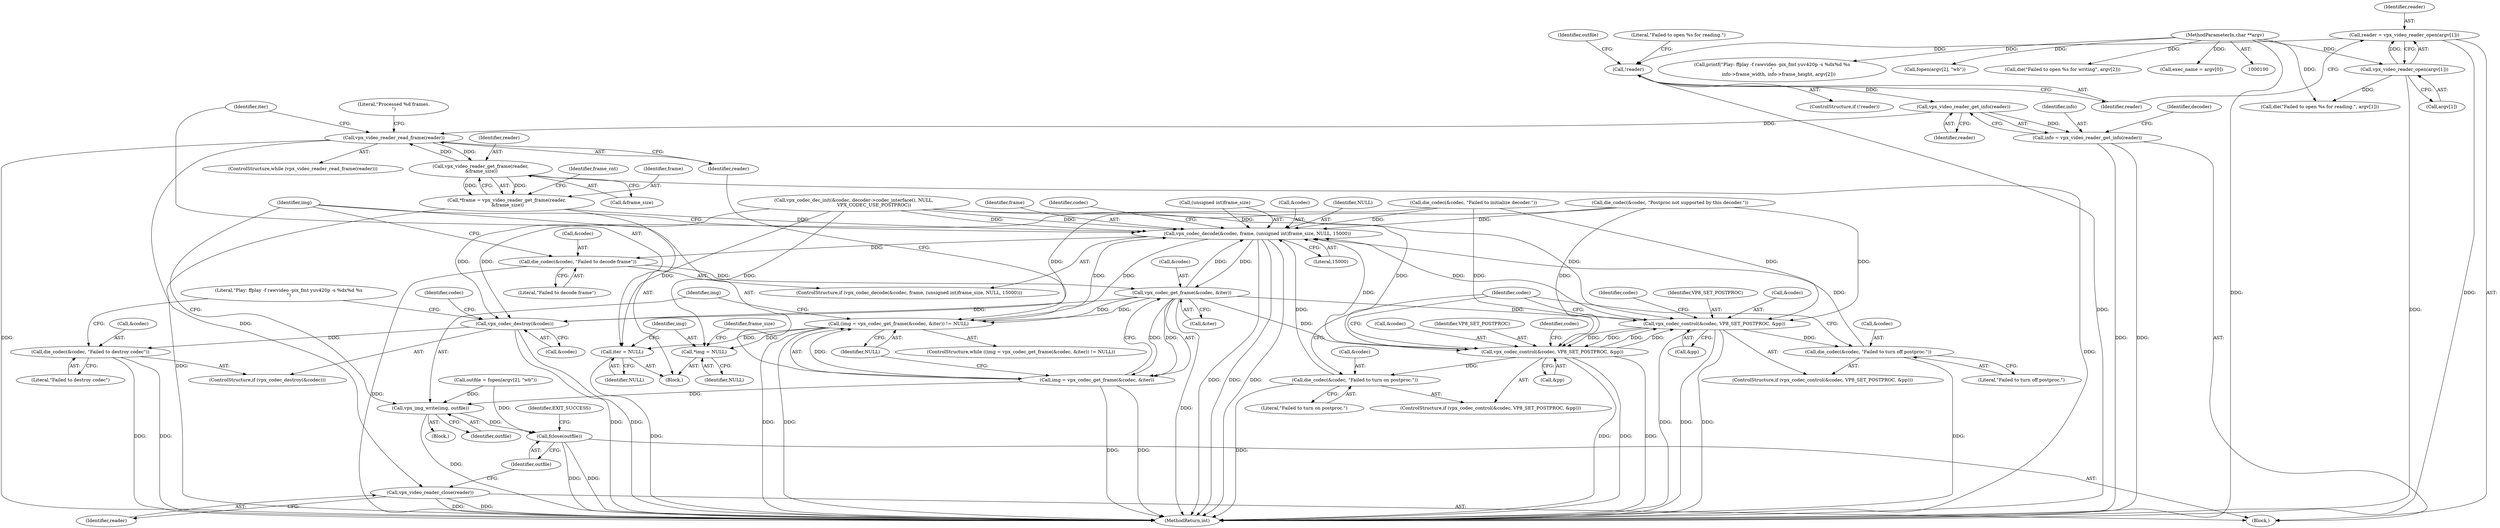 digraph "0_Android_5a9753fca56f0eeb9f61e342b2fccffc364f9426_3@API" {
"1000137" [label="(Call,reader = vpx_video_reader_open(argv[1]))"];
"1000139" [label="(Call,vpx_video_reader_open(argv[1]))"];
"1000102" [label="(MethodParameterIn,char **argv)"];
"1000144" [label="(Call,!reader)"];
"1000167" [label="(Call,vpx_video_reader_get_info(reader))"];
"1000165" [label="(Call,info = vpx_video_reader_get_info(reader))"];
"1000207" [label="(Call,vpx_video_reader_read_frame(reader))"];
"1000225" [label="(Call,vpx_video_reader_get_frame(reader,\n &frame_size))"];
"1000223" [label="(Call,*frame = vpx_video_reader_get_frame(reader,\n &frame_size))"];
"1000275" [label="(Call,vpx_codec_decode(&codec, frame, (unsigned int)frame_size, NULL, 15000))"];
"1000284" [label="(Call,die_codec(&codec, \"Failed to decode frame\"))"];
"1000292" [label="(Call,vpx_codec_get_frame(&codec, &iter))"];
"1000242" [label="(Call,vpx_codec_control(&codec, VP8_SET_POSTPROC, &pp))"];
"1000248" [label="(Call,die_codec(&codec, \"Failed to turn off postproc.\"))"];
"1000264" [label="(Call,vpx_codec_control(&codec, VP8_SET_POSTPROC, &pp))"];
"1000270" [label="(Call,die_codec(&codec, \"Failed to turn on postproc.\"))"];
"1000289" [label="(Call,(img = vpx_codec_get_frame(&codec, &iter)) != NULL)"];
"1000211" [label="(Call,iter = NULL)"];
"1000215" [label="(Call,*img = NULL)"];
"1000290" [label="(Call,img = vpx_codec_get_frame(&codec, &iter))"];
"1000299" [label="(Call,vpx_img_write(img, outfile))"];
"1000326" [label="(Call,fclose(outfile))"];
"1000306" [label="(Call,vpx_codec_destroy(&codec))"];
"1000309" [label="(Call,die_codec(&codec, \"Failed to destroy codec\"))"];
"1000324" [label="(Call,vpx_video_reader_close(reader))"];
"1000285" [label="(Call,&codec)"];
"1000206" [label="(ControlStructure,while (vpx_video_reader_read_frame(reader)))"];
"1000103" [label="(Block,)"];
"1000286" [label="(Identifier,codec)"];
"1000139" [label="(Call,vpx_video_reader_open(argv[1]))"];
"1000277" [label="(Identifier,codec)"];
"1000289" [label="(Call,(img = vpx_codec_get_frame(&codec, &iter)) != NULL)"];
"1000329" [label="(Identifier,EXIT_SUCCESS)"];
"1000145" [label="(Identifier,reader)"];
"1000275" [label="(Call,vpx_codec_decode(&codec, frame, (unsigned int)frame_size, NULL, 15000))"];
"1000167" [label="(Call,vpx_video_reader_get_info(reader))"];
"1000230" [label="(Identifier,frame_cnt)"];
"1000312" [label="(Literal,\"Failed to destroy codec\")"];
"1000279" [label="(Call,(unsigned int)frame_size)"];
"1000313" [label="(Call,printf(\"Play: ffplay -f rawvideo -pix_fmt yuv420p -s %dx%d %s\n\",\n         info->frame_width, info->frame_height, argv[2]))"];
"1000220" [label="(Identifier,frame_size)"];
"1000327" [label="(Identifier,outfile)"];
"1000310" [label="(Call,&codec)"];
"1000246" [label="(Call,&pp)"];
"1000213" [label="(Identifier,NULL)"];
"1000305" [label="(ControlStructure,if (vpx_codec_destroy(&codec)))"];
"1000292" [label="(Call,vpx_codec_get_frame(&codec, &iter))"];
"1000147" [label="(Literal,\"Failed to open %s for reading.\")"];
"1000287" [label="(Literal,\"Failed to decode frame\")"];
"1000143" [label="(ControlStructure,if (!reader))"];
"1000324" [label="(Call,vpx_video_reader_close(reader))"];
"1000274" [label="(ControlStructure,if (vpx_codec_decode(&codec, frame, (unsigned int)frame_size, NULL, 15000)))"];
"1000311" [label="(Identifier,codec)"];
"1000288" [label="(ControlStructure,while ((img = vpx_codec_get_frame(&codec, &iter)) != NULL))"];
"1000208" [label="(Identifier,reader)"];
"1000299" [label="(Call,vpx_img_write(img, outfile))"];
"1000196" [label="(Call,die_codec(&codec, \"Postproc not supported by this decoder.\"))"];
"1000301" [label="(Identifier,outfile)"];
"1000303" [label="(Literal,\"Processed %d frames.\n\")"];
"1000283" [label="(Literal,15000)"];
"1000297" [label="(Identifier,NULL)"];
"1000330" [label="(MethodReturn,int)"];
"1000170" [label="(Identifier,decoder)"];
"1000137" [label="(Call,reader = vpx_video_reader_open(argv[1]))"];
"1000217" [label="(Identifier,NULL)"];
"1000155" [label="(Call,fopen(argv[2], \"wb\"))"];
"1000264" [label="(Call,vpx_codec_control(&codec, VP8_SET_POSTPROC, &pp))"];
"1000314" [label="(Literal,\"Play: ffplay -f rawvideo -pix_fmt yuv420p -s %dx%d %s\n\")"];
"1000300" [label="(Identifier,img)"];
"1000211" [label="(Call,iter = NULL)"];
"1000202" [label="(Call,die_codec(&codec, \"Failed to initialize decoder.\"))"];
"1000250" [label="(Identifier,codec)"];
"1000168" [label="(Identifier,reader)"];
"1000245" [label="(Identifier,VP8_SET_POSTPROC)"];
"1000291" [label="(Identifier,img)"];
"1000306" [label="(Call,vpx_codec_destroy(&codec))"];
"1000293" [label="(Call,&codec)"];
"1000265" [label="(Call,&codec)"];
"1000207" [label="(Call,vpx_video_reader_read_frame(reader))"];
"1000271" [label="(Call,&codec)"];
"1000309" [label="(Call,die_codec(&codec, \"Failed to destroy codec\"))"];
"1000307" [label="(Call,&codec)"];
"1000140" [label="(Call,argv[1])"];
"1000284" [label="(Call,die_codec(&codec, \"Failed to decode frame\"))"];
"1000248" [label="(Call,die_codec(&codec, \"Failed to turn off postproc.\"))"];
"1000226" [label="(Identifier,reader)"];
"1000225" [label="(Call,vpx_video_reader_get_frame(reader,\n &frame_size))"];
"1000276" [label="(Call,&codec)"];
"1000263" [label="(ControlStructure,if (vpx_codec_control(&codec, VP8_SET_POSTPROC, &pp)))"];
"1000267" [label="(Identifier,VP8_SET_POSTPROC)"];
"1000270" [label="(Call,die_codec(&codec, \"Failed to turn on postproc.\"))"];
"1000223" [label="(Call,*frame = vpx_video_reader_get_frame(reader,\n &frame_size))"];
"1000272" [label="(Identifier,codec)"];
"1000160" [label="(Call,die(\"Failed to open %s for writing\", argv[2]))"];
"1000224" [label="(Identifier,frame)"];
"1000325" [label="(Identifier,reader)"];
"1000242" [label="(Call,vpx_codec_control(&codec, VP8_SET_POSTPROC, &pp))"];
"1000290" [label="(Call,img = vpx_codec_get_frame(&codec, &iter))"];
"1000154" [label="(Identifier,outfile)"];
"1000166" [label="(Identifier,info)"];
"1000138" [label="(Identifier,reader)"];
"1000298" [label="(Block,)"];
"1000126" [label="(Call,exec_name = argv[0])"];
"1000268" [label="(Call,&pp)"];
"1000282" [label="(Identifier,NULL)"];
"1000153" [label="(Call,outfile = fopen(argv[2], \"wb\"))"];
"1000186" [label="(Call,vpx_codec_dec_init(&codec, decoder->codec_interface(), NULL,\n                            VPX_CODEC_USE_POSTPROC))"];
"1000146" [label="(Call,die(\"Failed to open %s for reading.\", argv[1]))"];
"1000278" [label="(Identifier,frame)"];
"1000216" [label="(Identifier,img)"];
"1000209" [label="(Block,)"];
"1000212" [label="(Identifier,iter)"];
"1000215" [label="(Call,*img = NULL)"];
"1000251" [label="(Literal,\"Failed to turn off postproc.\")"];
"1000241" [label="(ControlStructure,if (vpx_codec_control(&codec, VP8_SET_POSTPROC, &pp)))"];
"1000243" [label="(Call,&codec)"];
"1000326" [label="(Call,fclose(outfile))"];
"1000227" [label="(Call,&frame_size)"];
"1000102" [label="(MethodParameterIn,char **argv)"];
"1000295" [label="(Call,&iter)"];
"1000273" [label="(Literal,\"Failed to turn on postproc.\")"];
"1000165" [label="(Call,info = vpx_video_reader_get_info(reader))"];
"1000144" [label="(Call,!reader)"];
"1000249" [label="(Call,&codec)"];
"1000137" -> "1000103"  [label="AST: "];
"1000137" -> "1000139"  [label="CFG: "];
"1000138" -> "1000137"  [label="AST: "];
"1000139" -> "1000137"  [label="AST: "];
"1000145" -> "1000137"  [label="CFG: "];
"1000137" -> "1000330"  [label="DDG: "];
"1000139" -> "1000137"  [label="DDG: "];
"1000137" -> "1000144"  [label="DDG: "];
"1000139" -> "1000140"  [label="CFG: "];
"1000140" -> "1000139"  [label="AST: "];
"1000139" -> "1000330"  [label="DDG: "];
"1000102" -> "1000139"  [label="DDG: "];
"1000139" -> "1000146"  [label="DDG: "];
"1000102" -> "1000100"  [label="AST: "];
"1000102" -> "1000330"  [label="DDG: "];
"1000102" -> "1000126"  [label="DDG: "];
"1000102" -> "1000146"  [label="DDG: "];
"1000102" -> "1000155"  [label="DDG: "];
"1000102" -> "1000160"  [label="DDG: "];
"1000102" -> "1000313"  [label="DDG: "];
"1000144" -> "1000143"  [label="AST: "];
"1000144" -> "1000145"  [label="CFG: "];
"1000145" -> "1000144"  [label="AST: "];
"1000147" -> "1000144"  [label="CFG: "];
"1000154" -> "1000144"  [label="CFG: "];
"1000144" -> "1000330"  [label="DDG: "];
"1000144" -> "1000167"  [label="DDG: "];
"1000167" -> "1000165"  [label="AST: "];
"1000167" -> "1000168"  [label="CFG: "];
"1000168" -> "1000167"  [label="AST: "];
"1000165" -> "1000167"  [label="CFG: "];
"1000167" -> "1000165"  [label="DDG: "];
"1000167" -> "1000207"  [label="DDG: "];
"1000165" -> "1000103"  [label="AST: "];
"1000166" -> "1000165"  [label="AST: "];
"1000170" -> "1000165"  [label="CFG: "];
"1000165" -> "1000330"  [label="DDG: "];
"1000165" -> "1000330"  [label="DDG: "];
"1000207" -> "1000206"  [label="AST: "];
"1000207" -> "1000208"  [label="CFG: "];
"1000208" -> "1000207"  [label="AST: "];
"1000212" -> "1000207"  [label="CFG: "];
"1000303" -> "1000207"  [label="CFG: "];
"1000207" -> "1000330"  [label="DDG: "];
"1000225" -> "1000207"  [label="DDG: "];
"1000207" -> "1000225"  [label="DDG: "];
"1000207" -> "1000324"  [label="DDG: "];
"1000225" -> "1000223"  [label="AST: "];
"1000225" -> "1000227"  [label="CFG: "];
"1000226" -> "1000225"  [label="AST: "];
"1000227" -> "1000225"  [label="AST: "];
"1000223" -> "1000225"  [label="CFG: "];
"1000225" -> "1000330"  [label="DDG: "];
"1000225" -> "1000223"  [label="DDG: "];
"1000225" -> "1000223"  [label="DDG: "];
"1000223" -> "1000209"  [label="AST: "];
"1000224" -> "1000223"  [label="AST: "];
"1000230" -> "1000223"  [label="CFG: "];
"1000223" -> "1000330"  [label="DDG: "];
"1000223" -> "1000275"  [label="DDG: "];
"1000275" -> "1000274"  [label="AST: "];
"1000275" -> "1000283"  [label="CFG: "];
"1000276" -> "1000275"  [label="AST: "];
"1000278" -> "1000275"  [label="AST: "];
"1000279" -> "1000275"  [label="AST: "];
"1000282" -> "1000275"  [label="AST: "];
"1000283" -> "1000275"  [label="AST: "];
"1000286" -> "1000275"  [label="CFG: "];
"1000291" -> "1000275"  [label="CFG: "];
"1000275" -> "1000330"  [label="DDG: "];
"1000275" -> "1000330"  [label="DDG: "];
"1000275" -> "1000330"  [label="DDG: "];
"1000186" -> "1000275"  [label="DDG: "];
"1000186" -> "1000275"  [label="DDG: "];
"1000292" -> "1000275"  [label="DDG: "];
"1000264" -> "1000275"  [label="DDG: "];
"1000202" -> "1000275"  [label="DDG: "];
"1000196" -> "1000275"  [label="DDG: "];
"1000270" -> "1000275"  [label="DDG: "];
"1000242" -> "1000275"  [label="DDG: "];
"1000248" -> "1000275"  [label="DDG: "];
"1000279" -> "1000275"  [label="DDG: "];
"1000289" -> "1000275"  [label="DDG: "];
"1000275" -> "1000284"  [label="DDG: "];
"1000275" -> "1000292"  [label="DDG: "];
"1000275" -> "1000289"  [label="DDG: "];
"1000284" -> "1000274"  [label="AST: "];
"1000284" -> "1000287"  [label="CFG: "];
"1000285" -> "1000284"  [label="AST: "];
"1000287" -> "1000284"  [label="AST: "];
"1000291" -> "1000284"  [label="CFG: "];
"1000284" -> "1000330"  [label="DDG: "];
"1000284" -> "1000292"  [label="DDG: "];
"1000292" -> "1000290"  [label="AST: "];
"1000292" -> "1000295"  [label="CFG: "];
"1000293" -> "1000292"  [label="AST: "];
"1000295" -> "1000292"  [label="AST: "];
"1000290" -> "1000292"  [label="CFG: "];
"1000292" -> "1000330"  [label="DDG: "];
"1000292" -> "1000242"  [label="DDG: "];
"1000292" -> "1000264"  [label="DDG: "];
"1000292" -> "1000289"  [label="DDG: "];
"1000292" -> "1000289"  [label="DDG: "];
"1000292" -> "1000290"  [label="DDG: "];
"1000292" -> "1000290"  [label="DDG: "];
"1000292" -> "1000306"  [label="DDG: "];
"1000242" -> "1000241"  [label="AST: "];
"1000242" -> "1000246"  [label="CFG: "];
"1000243" -> "1000242"  [label="AST: "];
"1000245" -> "1000242"  [label="AST: "];
"1000246" -> "1000242"  [label="AST: "];
"1000250" -> "1000242"  [label="CFG: "];
"1000277" -> "1000242"  [label="CFG: "];
"1000242" -> "1000330"  [label="DDG: "];
"1000242" -> "1000330"  [label="DDG: "];
"1000242" -> "1000330"  [label="DDG: "];
"1000186" -> "1000242"  [label="DDG: "];
"1000202" -> "1000242"  [label="DDG: "];
"1000196" -> "1000242"  [label="DDG: "];
"1000264" -> "1000242"  [label="DDG: "];
"1000264" -> "1000242"  [label="DDG: "];
"1000242" -> "1000248"  [label="DDG: "];
"1000242" -> "1000264"  [label="DDG: "];
"1000242" -> "1000264"  [label="DDG: "];
"1000248" -> "1000241"  [label="AST: "];
"1000248" -> "1000251"  [label="CFG: "];
"1000249" -> "1000248"  [label="AST: "];
"1000251" -> "1000248"  [label="AST: "];
"1000277" -> "1000248"  [label="CFG: "];
"1000248" -> "1000330"  [label="DDG: "];
"1000264" -> "1000263"  [label="AST: "];
"1000264" -> "1000268"  [label="CFG: "];
"1000265" -> "1000264"  [label="AST: "];
"1000267" -> "1000264"  [label="AST: "];
"1000268" -> "1000264"  [label="AST: "];
"1000272" -> "1000264"  [label="CFG: "];
"1000277" -> "1000264"  [label="CFG: "];
"1000264" -> "1000330"  [label="DDG: "];
"1000264" -> "1000330"  [label="DDG: "];
"1000264" -> "1000330"  [label="DDG: "];
"1000186" -> "1000264"  [label="DDG: "];
"1000202" -> "1000264"  [label="DDG: "];
"1000196" -> "1000264"  [label="DDG: "];
"1000264" -> "1000270"  [label="DDG: "];
"1000270" -> "1000263"  [label="AST: "];
"1000270" -> "1000273"  [label="CFG: "];
"1000271" -> "1000270"  [label="AST: "];
"1000273" -> "1000270"  [label="AST: "];
"1000277" -> "1000270"  [label="CFG: "];
"1000270" -> "1000330"  [label="DDG: "];
"1000289" -> "1000288"  [label="AST: "];
"1000289" -> "1000297"  [label="CFG: "];
"1000290" -> "1000289"  [label="AST: "];
"1000297" -> "1000289"  [label="AST: "];
"1000208" -> "1000289"  [label="CFG: "];
"1000300" -> "1000289"  [label="CFG: "];
"1000289" -> "1000330"  [label="DDG: "];
"1000289" -> "1000330"  [label="DDG: "];
"1000289" -> "1000211"  [label="DDG: "];
"1000289" -> "1000215"  [label="DDG: "];
"1000290" -> "1000289"  [label="DDG: "];
"1000211" -> "1000209"  [label="AST: "];
"1000211" -> "1000213"  [label="CFG: "];
"1000212" -> "1000211"  [label="AST: "];
"1000213" -> "1000211"  [label="AST: "];
"1000216" -> "1000211"  [label="CFG: "];
"1000211" -> "1000330"  [label="DDG: "];
"1000186" -> "1000211"  [label="DDG: "];
"1000215" -> "1000209"  [label="AST: "];
"1000215" -> "1000217"  [label="CFG: "];
"1000216" -> "1000215"  [label="AST: "];
"1000217" -> "1000215"  [label="AST: "];
"1000220" -> "1000215"  [label="CFG: "];
"1000186" -> "1000215"  [label="DDG: "];
"1000291" -> "1000290"  [label="AST: "];
"1000297" -> "1000290"  [label="CFG: "];
"1000290" -> "1000330"  [label="DDG: "];
"1000290" -> "1000330"  [label="DDG: "];
"1000290" -> "1000299"  [label="DDG: "];
"1000299" -> "1000298"  [label="AST: "];
"1000299" -> "1000301"  [label="CFG: "];
"1000300" -> "1000299"  [label="AST: "];
"1000301" -> "1000299"  [label="AST: "];
"1000291" -> "1000299"  [label="CFG: "];
"1000299" -> "1000330"  [label="DDG: "];
"1000153" -> "1000299"  [label="DDG: "];
"1000299" -> "1000326"  [label="DDG: "];
"1000326" -> "1000103"  [label="AST: "];
"1000326" -> "1000327"  [label="CFG: "];
"1000327" -> "1000326"  [label="AST: "];
"1000329" -> "1000326"  [label="CFG: "];
"1000326" -> "1000330"  [label="DDG: "];
"1000326" -> "1000330"  [label="DDG: "];
"1000153" -> "1000326"  [label="DDG: "];
"1000306" -> "1000305"  [label="AST: "];
"1000306" -> "1000307"  [label="CFG: "];
"1000307" -> "1000306"  [label="AST: "];
"1000311" -> "1000306"  [label="CFG: "];
"1000314" -> "1000306"  [label="CFG: "];
"1000306" -> "1000330"  [label="DDG: "];
"1000306" -> "1000330"  [label="DDG: "];
"1000186" -> "1000306"  [label="DDG: "];
"1000202" -> "1000306"  [label="DDG: "];
"1000196" -> "1000306"  [label="DDG: "];
"1000306" -> "1000309"  [label="DDG: "];
"1000309" -> "1000305"  [label="AST: "];
"1000309" -> "1000312"  [label="CFG: "];
"1000310" -> "1000309"  [label="AST: "];
"1000312" -> "1000309"  [label="AST: "];
"1000314" -> "1000309"  [label="CFG: "];
"1000309" -> "1000330"  [label="DDG: "];
"1000309" -> "1000330"  [label="DDG: "];
"1000324" -> "1000103"  [label="AST: "];
"1000324" -> "1000325"  [label="CFG: "];
"1000325" -> "1000324"  [label="AST: "];
"1000327" -> "1000324"  [label="CFG: "];
"1000324" -> "1000330"  [label="DDG: "];
"1000324" -> "1000330"  [label="DDG: "];
}
